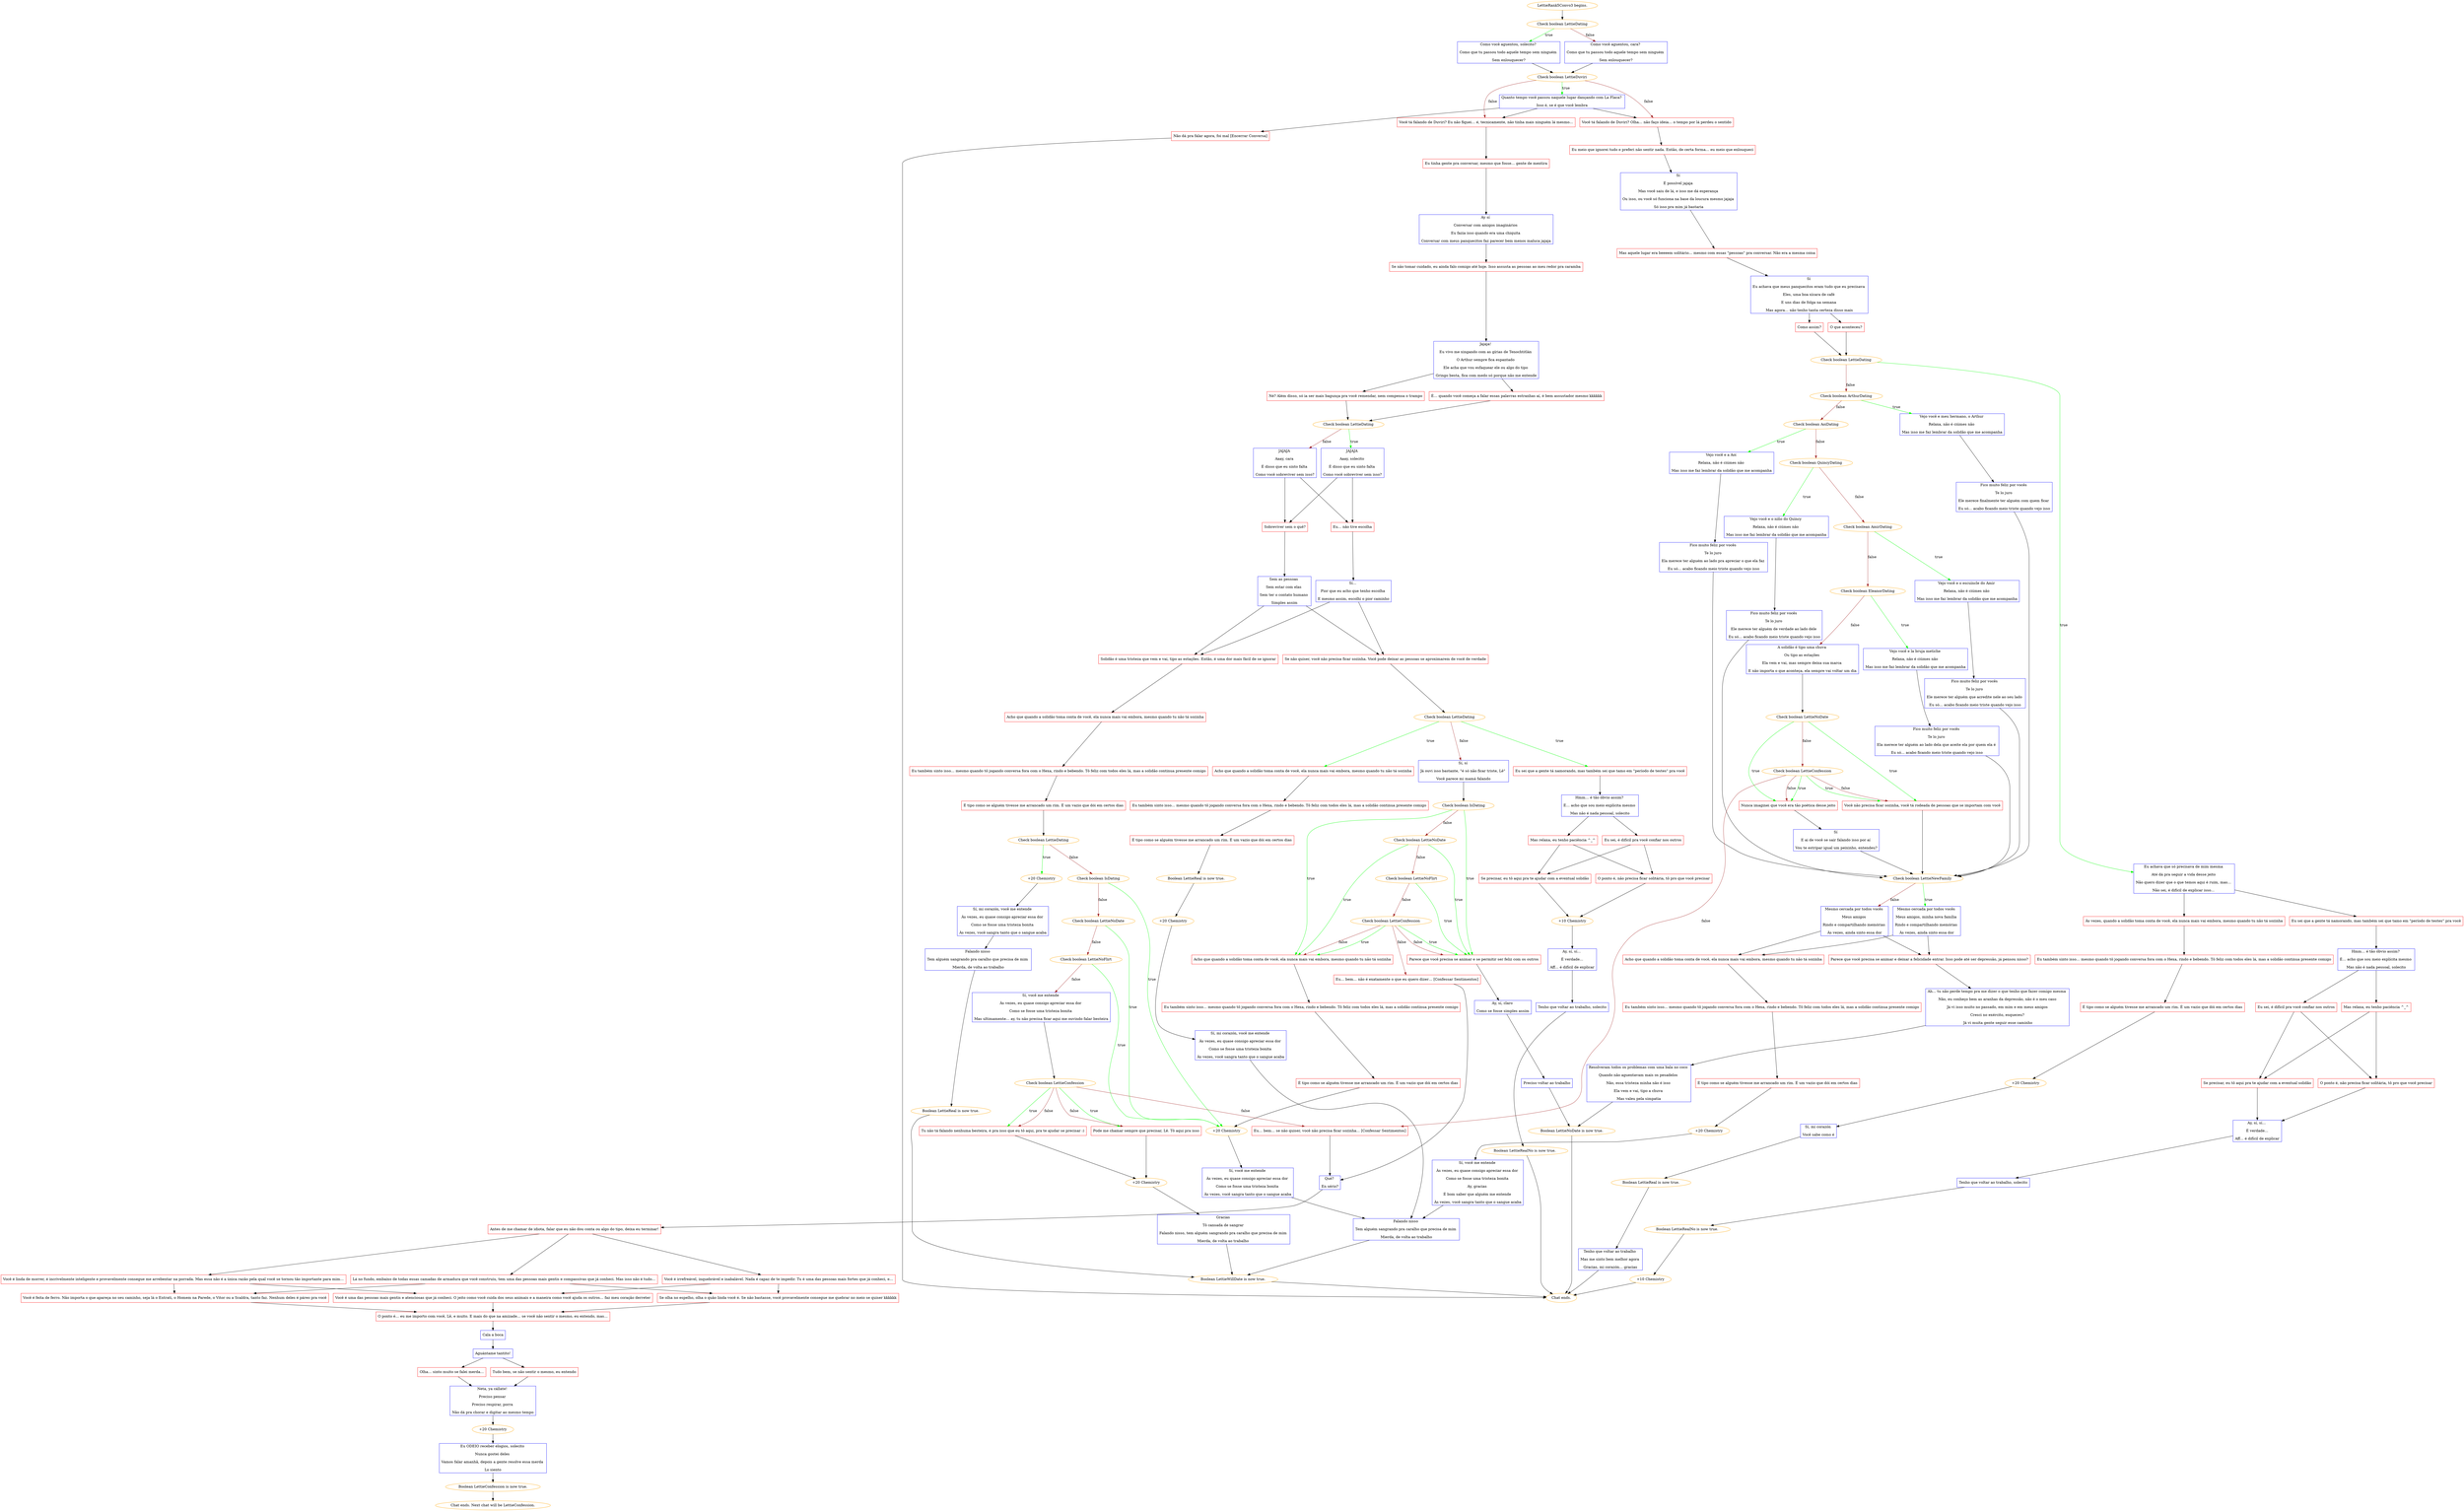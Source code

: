 digraph {
	"LettieRank5Convo3 begins." [color=orange];
		"LettieRank5Convo3 begins." -> j3431786115;
	j3431786115 [label="Check boolean LettieDating",color=orange];
		j3431786115 -> j2286646742 [label=true,color=green];
		j3431786115 -> j4085483465 [label=false,color=brown];
	j2286646742 [label="Como você aguentou, solecito? 
Como que tu passou todo aquele tempo sem ninguém 
Sem enlouquecer?",shape=box,color=blue];
		j2286646742 -> j1513894469;
	j4085483465 [label="Como você aguentou, cara? 
Como que tu passou todo aquele tempo sem ninguém 
Sem enlouquecer?",shape=box,color=blue];
		j4085483465 -> j1513894469;
	j1513894469 [label="Check boolean LettieDuviri",color=orange];
		j1513894469 -> j3099384916 [label=true,color=green];
		j1513894469 -> j943267523 [label=false,color=brown];
		j1513894469 -> j1782517446 [label=false,color=brown];
	j3099384916 [label="Quanto tempo você passou naquele lugar dançando com La Flaca? 
Isso é, se é que você lembra",shape=box,color=blue];
		j3099384916 -> j943267523;
		j3099384916 -> j1782517446;
		j3099384916 -> j310858349;
	j943267523 [label="Você tá falando de Duviri? Olha… não faço ideia… o tempo por lá perdeu o sentido",shape=box,color=red];
		j943267523 -> j61896671;
	j1782517446 [label="Você tá falando de Duviri? Eu não fiquei… é, tecnicamente, não tinha mais ninguém lá mesmo…",shape=box,color=red];
		j1782517446 -> j3892565455;
	j310858349 [label="Não dá pra falar agora, foi mal [Encerrar Conversa]",shape=box,color=red];
		j310858349 -> "Chat ends.";
	j61896671 [label="Eu meio que ignorei tudo e preferi não sentir nada. Então, de certa forma… eu meio que enlouqueci",shape=box,color=red];
		j61896671 -> j49685822;
	j3892565455 [label="Eu tinha gente pra conversar, mesmo que fosse… gente de mentira",shape=box,color=red];
		j3892565455 -> j345202562;
	"Chat ends." [color=orange];
	j49685822 [label="Sí 
É possível jajaja 
Mas você saiu de lá, e isso me dá esperança 
Ou isso, ou você só funciona na base da loucura mesmo jajaja 
Só isso pra mim já bastaria",shape=box,color=blue];
		j49685822 -> j3282901707;
	j345202562 [label="Ay sí 
Conversar com amigos imaginários 
Eu fazia isso quando era uma chiquita 
Conversar com meus panquecitos faz parecer bem menos maluca jajaja",shape=box,color=blue];
		j345202562 -> j1586902061;
	j3282901707 [label="Mas aquele lugar era beeeem solitário… mesmo com essas \"pessoas\" pra conversar. Não era a mesma coisa",shape=box,color=red];
		j3282901707 -> j3519742008;
	j1586902061 [label="Se não tomar cuidado, eu ainda falo comigo até hoje. Isso assusta as pessoas ao meu redor pra caramba",shape=box,color=red];
		j1586902061 -> j1878034709;
	j3519742008 [label="Sí 
Eu achava que meus panquecitos eram tudo que eu precisava 
Eles, uma boa xícara de café 
E uns dias de folga na semana 
Mas agora… não tenho tanta certeza disso mais",shape=box,color=blue];
		j3519742008 -> j3818090843;
		j3519742008 -> j2163796477;
	j1878034709 [label="Jajaja! 
Eu vivo me xingando com as gírias de Tenochtitlán 
O Arthur sempre fica espantado 
Ele acha que vou esfaquear ele ou algo do tipo 
Gringo besta, fica com medo só porque não me entende",shape=box,color=blue];
		j1878034709 -> j2694721514;
		j1878034709 -> j1846616030;
	j3818090843 [label="Como assim?",shape=box,color=red];
		j3818090843 -> j3706178351;
	j2163796477 [label="O que aconteceu?",shape=box,color=red];
		j2163796477 -> j3706178351;
	j2694721514 [label="É… quando você começa a falar essas palavras estranhas aí, é bem assustador mesmo kkkkkk",shape=box,color=red];
		j2694721514 -> j2781908573;
	j1846616030 [label="Né? Além disso, só ia ser mais bagunça pra você remendar, nem compensa o trampo",shape=box,color=red];
		j1846616030 -> j2781908573;
	j3706178351 [label="Check boolean LettieDating",color=orange];
		j3706178351 -> j948011487 [label=true,color=green];
		j3706178351 -> j2058576540 [label=false,color=brown];
	j2781908573 [label="Check boolean LettieDating",color=orange];
		j2781908573 -> j3870410677 [label=true,color=green];
		j2781908573 -> j3098145675 [label=false,color=brown];
	j948011487 [label="Eu achava que só precisava de mim mesma 
Até dá pra seguir a vida desse jeito 
Não quero dizer que o que temos aqui é ruim, mas… 
Não sei, é difícil de explicar isso… ",shape=box,color=blue];
		j948011487 -> j67083645;
		j948011487 -> j3005436182;
	j2058576540 [label="Check boolean ArthurDating",color=orange];
		j2058576540 -> j3855145294 [label=true,color=green];
		j2058576540 -> j737259859 [label=false,color=brown];
	j3870410677 [label="JAJAJA 
Aaay, solecito 
É disso que eu sinto falta 
Como você sobreviver sem isso?",shape=box,color=blue];
		j3870410677 -> j1516739689;
		j3870410677 -> j2127090181;
	j3098145675 [label="JAJAJA 
Aaay, cara 
É disso que eu sinto falta 
Como você sobreviver sem isso?",shape=box,color=blue];
		j3098145675 -> j1516739689;
		j3098145675 -> j2127090181;
	j67083645 [label="Eu sei que a gente tá namorando, mas também sei que tamo em \"período de testes\" pra você",shape=box,color=red];
		j67083645 -> j2815087861;
	j3005436182 [label="Às vezes, quando a solidão toma conta de você, ela nunca mais vai embora, mesmo quando tu não tá sozinha",shape=box,color=red];
		j3005436182 -> j1938276410;
	j3855145294 [label="Vejo você e meu hermano, o Arthur 
Relaxa, não é ciúmes não 
Mas isso me faz lembrar da solidão que me acompanha",shape=box,color=blue];
		j3855145294 -> j19928915;
	j737259859 [label="Check boolean AoiDating",color=orange];
		j737259859 -> j542681610 [label=true,color=green];
		j737259859 -> j3783233695 [label=false,color=brown];
	j1516739689 [label="Sobreviver sem o quê?",shape=box,color=red];
		j1516739689 -> j1264090686;
	j2127090181 [label="Eu… não tive escolha",shape=box,color=red];
		j2127090181 -> j2096366901;
	j2815087861 [label="Hmm… é tão óbvio assim? 
É… acho que sou meio explícita mesmo 
Mas não é nada pessoal, solecito",shape=box,color=blue];
		j2815087861 -> j1339678383;
		j2815087861 -> j2323019399;
	j1938276410 [label="Eu também sinto isso… mesmo quando tô jogando conversa fora com o Hexa, rindo e bebendo. Tô feliz com todos eles lá, mas a solidão continua presente comigo",shape=box,color=red];
		j1938276410 -> j3230497627;
	j19928915 [label="Fico muito feliz por vocês 
Te lo juro 
Ele merece finalmente ter alguém com quem ficar 
Eu só… acabo ficando meio triste quando vejo isso",shape=box,color=blue];
		j19928915 -> j3973502553;
	j542681610 [label="Vejo você e a Aoi 
Relaxa, não é ciúmes não 
Mas isso me faz lembrar da solidão que me acompanha",shape=box,color=blue];
		j542681610 -> j3177843879;
	j3783233695 [label="Check boolean QuincyDating",color=orange];
		j3783233695 -> j3850034787 [label=true,color=green];
		j3783233695 -> j4017564867 [label=false,color=brown];
	j1264090686 [label="Sem as pessoas 
Sem estar com elas 
Sem ter o contato humano 
Simples assim",shape=box,color=blue];
		j1264090686 -> j2278339710;
		j1264090686 -> j2449882498;
	j2096366901 [label="Sí… 
Pior que eu acho que tenho escolha 
E mesmo assim, escolhi o pior caminho",shape=box,color=blue];
		j2096366901 -> j2278339710;
		j2096366901 -> j2449882498;
	j1339678383 [label="Eu sei, é difícil pra você confiar nos outros",shape=box,color=red];
		j1339678383 -> j1786598206;
		j1339678383 -> j1269009738;
	j2323019399 [label="Mas relaxa, eu tenho paciência ^_^",shape=box,color=red];
		j2323019399 -> j1786598206;
		j2323019399 -> j1269009738;
	j3230497627 [label="É tipo como se alguém tivesse me arrancado um rim. É um vazio que dói em certos dias",shape=box,color=red];
		j3230497627 -> j376210135;
	j3973502553 [label="Check boolean LettieNewFamily",color=orange];
		j3973502553 -> j3983410670 [label=true,color=green];
		j3973502553 -> j2175550611 [label=false,color=brown];
	j3177843879 [label="Fico muito feliz por vocês 
Te lo juro 
Ela merece ter alguém ao lado pra apreciar o que ela faz 
Eu só… acabo ficando meio triste quando vejo isso",shape=box,color=blue];
		j3177843879 -> j3973502553;
	j3850034787 [label="Vejo você e o niño do Quincy 
Relaxa, não é ciúmes não 
Mas isso me faz lembrar da solidão que me acompanha",shape=box,color=blue];
		j3850034787 -> j3191233552;
	j4017564867 [label="Check boolean AmirDating",color=orange];
		j4017564867 -> j3870597156 [label=true,color=green];
		j4017564867 -> j3605870994 [label=false,color=brown];
	j2278339710 [label="Solidão é uma tristeza que vem e vai, tipo as estações. Então, é uma dor mais fácil de se ignorar",shape=box,color=red];
		j2278339710 -> j3027683038;
	j2449882498 [label="Se não quiser, você não precisa ficar sozinha. Você pode deixar as pessoas se aproximarem de você de verdade",shape=box,color=red];
		j2449882498 -> j2887806631;
	j1786598206 [label="Se precisar, eu tô aqui pra te ajudar com a eventual solidão",shape=box,color=red];
		j1786598206 -> j1364687856;
	j1269009738 [label="O ponto é, não precisa ficar solitária, tô pro que você precisar",shape=box,color=red];
		j1269009738 -> j1364687856;
	j376210135 [label="+20 Chemistry",color=orange];
		j376210135 -> j1700204748;
	j3983410670 [label="Mesmo cercada por todos vocês 
Meus amigos, minha nova família 
Rindo e compartilhando memórias 
Às vezes, ainda sinto essa dor",shape=box,color=blue];
		j3983410670 -> j207755779;
		j3983410670 -> j1463149609;
	j2175550611 [label="Mesmo cercada por todos vocês 
Meus amigos 
Rindo e compartilhando memórias 
Às vezes, ainda sinto essa dor",shape=box,color=blue];
		j2175550611 -> j207755779;
		j2175550611 -> j1463149609;
	j3191233552 [label="Fico muito feliz por vocês 
Te lo juro 
Ele merece ter alguém de verdade ao lado dele 
Eu só… acabo ficando meio triste quando vejo isso",shape=box,color=blue];
		j3191233552 -> j3973502553;
	j3870597156 [label="Vejo você e o escuincle do Amir 
Relaxa, não é ciúmes não 
Mas isso me faz lembrar da solidão que me acompanha",shape=box,color=blue];
		j3870597156 -> j1833908379;
	j3605870994 [label="Check boolean EleanorDating",color=orange];
		j3605870994 -> j1305118254 [label=true,color=green];
		j3605870994 -> j2559524917 [label=false,color=brown];
	j3027683038 [label="Acho que quando a solidão toma conta de você, ela nunca mais vai embora, mesmo quando tu não tá sozinha",shape=box,color=red];
		j3027683038 -> j1711353571;
	j2887806631 [label="Check boolean LettieDating",color=orange];
		j2887806631 -> j393012565 [label=true,color=green];
		j2887806631 -> j2963440283 [label=true,color=green];
		j2887806631 -> j3445134910 [label=false,color=brown];
	j1364687856 [label="Ay, sí, sí… 
É verdade…
Aff… é difícil de explicar",shape=box,color=blue];
		j1364687856 -> j4006732600;
	j1700204748 [label="Sí, mi corazón 
Você sabe como é",shape=box,color=blue];
		j1700204748 -> j378115768;
	j207755779 [label="Acho que quando a solidão toma conta de você, ela nunca mais vai embora, mesmo quando tu não tá sozinha",shape=box,color=red];
		j207755779 -> j3058051483;
	j1463149609 [label="Parece que você precisa se animar e deixar a felicidade entrar. Isso pode até ser depressão, já pensou nisso?",shape=box,color=red];
		j1463149609 -> j514213762;
	j1833908379 [label="Fico muito feliz por vocês 
Te lo juro 
Ele merece ter alguém que acredite nele ao seu lado 
Eu só… acabo ficando meio triste quando vejo isso",shape=box,color=blue];
		j1833908379 -> j3973502553;
	j1305118254 [label="Vejo você e la bruja metiche 
Relaxa, não é ciúmes não 
Mas isso me faz lembrar da solidão que me acompanha",shape=box,color=blue];
		j1305118254 -> j439846633;
	j2559524917 [label="A solidão é tipo uma chuva 
Ou tipo as estações 
Ela vem e vai, mas sempre deixa sua marca 
E não importa o que aconteça, ela sempre vai voltar um dia",shape=box,color=blue];
		j2559524917 -> j2778667326;
	j1711353571 [label="Eu também sinto isso… mesmo quando tô jogando conversa fora com o Hexa, rindo e bebendo. Tô feliz com todos eles lá, mas a solidão continua presente comigo",shape=box,color=red];
		j1711353571 -> j2411832019;
	j393012565 [label="Eu sei que a gente tá namorando, mas também sei que tamo em \"período de testes\" pra você",shape=box,color=red];
		j393012565 -> j1153489258;
	j2963440283 [label="Acho que quando a solidão toma conta de você, ela nunca mais vai embora, mesmo quando tu não tá sozinha",shape=box,color=red];
		j2963440283 -> j3394387780;
	j3445134910 [label="Sí, sí 
Já ouvi isso bastante, \"é só não ficar triste, Lê\" 
Você parece mi mamá falando",shape=box,color=blue];
		j3445134910 -> j2867204249;
	j4006732600 [label="Tenho que voltar ao trabalho, solecito",shape=box,color=blue];
		j4006732600 -> j1620244087;
	j378115768 [label="Boolean LettieReal is now true.",color=orange];
		j378115768 -> j577432829;
	j3058051483 [label="Eu também sinto isso… mesmo quando tô jogando conversa fora com o Hexa, rindo e bebendo. Tô feliz com todos eles lá, mas a solidão continua presente comigo",shape=box,color=red];
		j3058051483 -> j3959492600;
	j514213762 [label="Ah… tu não perde tempo pra me dizer o que tenho que fazer comigo mesma 
 Não, eu conheço bem as aranhas da depressão, não é o meu caso 
 Já vi isso muito no passado, em mim e em meus amigos 
 Cresci no exército, esqueceu? 
 Já vi muita gente seguir esse caminho",shape=box,color=blue];
		j514213762 -> j1749988825;
	j439846633 [label="Fico muito feliz por vocês 
Te lo juro 
Ela merece ter alguém ao lado dela que aceite ela por quem ela é 
Eu só… acabo ficando meio triste quando vejo isso",shape=box,color=blue];
		j439846633 -> j3973502553;
	j2778667326 [label="Check boolean LettieNoDate",color=orange];
		j2778667326 -> j2475736265 [label=true,color=green];
		j2778667326 -> j4172543948 [label=true,color=green];
		j2778667326 -> j2278430672 [label=false,color=brown];
	j2411832019 [label="É tipo como se alguém tivesse me arrancado um rim. É um vazio que dói em certos dias",shape=box,color=red];
		j2411832019 -> j3752408098;
	j1153489258 [label="Hmm… é tão óbvio assim? 
É… acho que sou meio explícita mesmo 
Mas não é nada pessoal, solecito",shape=box,color=blue];
		j1153489258 -> j1406213871;
		j1153489258 -> j3193674553;
	j3394387780 [label="Eu também sinto isso… mesmo quando tô jogando conversa fora com o Hexa, rindo e bebendo. Tô feliz com todos eles lá, mas a solidão continua presente comigo",shape=box,color=red];
		j3394387780 -> j3678110415;
	j2867204249 [label="Check boolean IsDating",color=orange];
		j2867204249 -> j3868535105 [label=true,color=green];
		j2867204249 -> j3304423061 [label=true,color=green];
		j2867204249 -> j2718353565 [label=false,color=brown];
	j1620244087 [label="Boolean LettieRealNo is now true.",color=orange];
		j1620244087 -> j1933300832;
	j577432829 [label="Tenho que voltar ao trabalho 
Mas me sinto bem melhor agora 
Gracias, mi corazón… gracias",shape=box,color=blue];
		j577432829 -> "Chat ends.";
	j3959492600 [label="É tipo como se alguém tivesse me arrancado um rim. É um vazio que dói em certos dias",shape=box,color=red];
		j3959492600 -> j3447592265;
	j1749988825 [label="Resolveram todos os problemas com uma bala no coco 
Quando não aguentavam mais os pesadelos 
Não, essa tristeza minha não é isso 
Ela vem e vai, tipo a chuva 
Mas valeu pela simpatia",shape=box,color=blue];
		j1749988825 -> j2703113057;
	j2475736265 [label="Você não precisa ficar sozinha, você tá rodeada de pessoas que se importam com você",shape=box,color=red];
		j2475736265 -> j3973502553;
	j4172543948 [label="Nunca imaginei que você era tão poética desse jeito",shape=box,color=red];
		j4172543948 -> j691084554;
	j2278430672 [label="Check boolean LettieConfession",color=orange];
		j2278430672 -> j2475736265 [label=true,color=green];
		j2278430672 -> j4172543948 [label=true,color=green];
		j2278430672 -> j2475736265 [label=false,color=brown];
		j2278430672 -> j4172543948 [label=false,color=brown];
		j2278430672 -> j2220836087 [label=false,color=brown];
	j3752408098 [label="Check boolean LettieDating",color=orange];
		j3752408098 -> j978948335 [label=true,color=green];
		j3752408098 -> j2246228205 [label=false,color=brown];
	j1406213871 [label="Eu sei, é difícil pra você confiar nos outros",shape=box,color=red];
		j1406213871 -> j4031075463;
		j1406213871 -> j3683449493;
	j3193674553 [label="Mas relaxa, eu tenho paciência ^_^",shape=box,color=red];
		j3193674553 -> j4031075463;
		j3193674553 -> j3683449493;
	j3678110415 [label="É tipo como se alguém tivesse me arrancado um rim. É um vazio que dói em certos dias",shape=box,color=red];
		j3678110415 -> j3939507496;
	j3868535105 [label="Parece que você precisa se animar e se permitir ser feliz com os outros",shape=box,color=red];
		j3868535105 -> j1682782059;
	j3304423061 [label="Acho que quando a solidão toma conta de você, ela nunca mais vai embora, mesmo quando tu não tá sozinha",shape=box,color=red];
		j3304423061 -> j1663443964;
	j2718353565 [label="Check boolean LettieNoDate",color=orange];
		j2718353565 -> j3868535105 [label=true,color=green];
		j2718353565 -> j3304423061 [label=true,color=green];
		j2718353565 -> j3116160337 [label=false,color=brown];
	j1933300832 [label="+10 Chemistry",color=orange];
		j1933300832 -> "Chat ends.";
	j3447592265 [label="+20 Chemistry",color=orange];
		j3447592265 -> j3598890491;
	j2703113057 [label="Boolean LettieNoDate is now true.",color=orange];
		j2703113057 -> "Chat ends.";
	j691084554 [label="Sí 
E ai de você se sair falando isso por aí 
Vou te estripar igual um peixinho, entendeu?",shape=box,color=blue];
		j691084554 -> j3973502553;
	j2220836087 [label="Eu… bem… se não quiser, você não precisa ficar sozinha… [Confessar Sentimentos]",shape=box,color=red];
		j2220836087 -> j4226563353;
	j978948335 [label="+20 Chemistry",color=orange];
		j978948335 -> j3510854149;
	j2246228205 [label="Check boolean IsDating",color=orange];
		j2246228205 -> j29618273 [label=true,color=green];
		j2246228205 -> j2281631822 [label=false,color=brown];
	j4031075463 [label="Se precisar, eu tô aqui pra te ajudar com a eventual solidão",shape=box,color=red];
		j4031075463 -> j998813767;
	j3683449493 [label="O ponto é, não precisa ficar solitária, tô pro que você precisar",shape=box,color=red];
		j3683449493 -> j998813767;
	j3939507496 [label="Boolean LettieReal is now true.",color=orange];
		j3939507496 -> j497396769;
	j1682782059 [label="Ay, sí, claro 
Como se fosse simples assim",shape=box,color=blue];
		j1682782059 -> j156381900;
	j1663443964 [label="Eu também sinto isso… mesmo quando tô jogando conversa fora com o Hexa, rindo e bebendo. Tô feliz com todos eles lá, mas a solidão continua presente comigo",shape=box,color=red];
		j1663443964 -> j3089655203;
	j3116160337 [label="Check boolean LettieNoFlirt",color=orange];
		j3116160337 -> j3868535105 [label=true,color=green];
		j3116160337 -> j129282513 [label=false,color=brown];
	j3598890491 [label="Sí, você me entende 
Às vezes, eu quase consigo apreciar essa dor 
Como se fosse uma tristeza bonita 
Ay, gracias 
É bom saber que alguém me entende 
Às vezes, você sangra tanto que o sangue acaba",shape=box,color=blue];
		j3598890491 -> j62918772;
	j4226563353 [label="Qué? 
En sério?",shape=box,color=blue];
		j4226563353 -> j2012492074;
	j3510854149 [label="Sí, mi corazón, você me entende 
Às vezes, eu quase consigo apreciar essa dor 
Como se fosse uma tristeza bonita 
Às vezes, você sangra tanto que o sangue acaba",shape=box,color=blue];
		j3510854149 -> j198814003;
	j29618273 [label="+20 Chemistry",color=orange];
		j29618273 -> j2508409046;
	j2281631822 [label="Check boolean LettieNoDate",color=orange];
		j2281631822 -> j29618273 [label=true,color=green];
		j2281631822 -> j3390040892 [label=false,color=brown];
	j998813767 [label="+10 Chemistry",color=orange];
		j998813767 -> j3066151258;
	j497396769 [label="+20 Chemistry",color=orange];
		j497396769 -> j3248917147;
	j156381900 [label="Preciso voltar ao trabalho",shape=box,color=blue];
		j156381900 -> j2703113057;
	j3089655203 [label="É tipo como se alguém tivesse me arrancado um rim. É um vazio que dói em certos dias",shape=box,color=red];
		j3089655203 -> j29618273;
	j129282513 [label="Check boolean LettieConfession",color=orange];
		j129282513 -> j3868535105 [label=true,color=green];
		j129282513 -> j3304423061 [label=true,color=green];
		j129282513 -> j3868535105 [label=false,color=brown];
		j129282513 -> j3304423061 [label=false,color=brown];
		j129282513 -> j2452441317 [label=false,color=brown];
	j62918772 [label="Falando nisso 
Tem alguém sangrando pra caralho que precisa de mim 
Mierda, de volta ao trabalho",shape=box,color=blue];
		j62918772 -> j2129367046;
	j2012492074 [label="Antes de me chamar de idiota, falar que eu não dou conta ou algo do tipo, deixa eu terminar!",shape=box,color=red];
		j2012492074 -> j80984899;
		j2012492074 -> j3760561374;
		j2012492074 -> j2198993035;
	j198814003 [label="Falando nisso 
Tem alguém sangrando pra caralho que precisa de mim 
Mierda, de volta ao trabalho",shape=box,color=blue];
		j198814003 -> j2414187082;
	j2508409046 [label="Sí, você me entende 
Às vezes, eu quase consigo apreciar essa dor 
Como se fosse uma tristeza bonita 
Às vezes, você sangra tanto que o sangue acaba",shape=box,color=blue];
		j2508409046 -> j62918772;
	j3390040892 [label="Check boolean LettieNoFlirt",color=orange];
		j3390040892 -> j29618273 [label=true,color=green];
		j3390040892 -> j3580902597 [label=false,color=brown];
	j3066151258 [label="Ay, sí, sí… 
É verdade…
Aff… é difícil de explicar",shape=box,color=blue];
		j3066151258 -> j3715201384;
	j3248917147 [label="Sí, mi corazón, você me entende 
Às vezes, eu quase consigo apreciar essa dor 
Como se fosse uma tristeza bonita 
Às vezes, você sangra tanto que o sangue acaba",shape=box,color=blue];
		j3248917147 -> j62918772;
	j2452441317 [label="Eu… bem… não é exatamente o que eu quero dizer… [Confessar Sentimentos]",shape=box,color=red];
		j2452441317 -> j4226563353;
	j2129367046 [label="Boolean LettieWillDate is now true.",color=orange];
		j2129367046 -> "Chat ends.";
	j80984899 [label="Você é linda de morrer, é incrivelmente inteligente e provavelmente consegue me arrebentar na porrada. Mas essa não é a única razão pela qual você se tornou tão importante para mim…",shape=box,color=red];
		j80984899 -> j3618982540;
		j80984899 -> j2140540822;
	j3760561374 [label="Lá no fundo, embaixo de todas essas camadas de armadura que você construiu, tem uma das pessoas mais gentis e compassivas que já conheci. Mas isso não é tudo…",shape=box,color=red];
		j3760561374 -> j4146724559;
		j3760561374 -> j2140540822;
	j2198993035 [label="Você é irrefreável, inquebrável e inabalável. Nada é capaz de te impedir. Tu é uma das pessoas mais fortes que já conheci, e…",shape=box,color=red];
		j2198993035 -> j4146724559;
		j2198993035 -> j3618982540;
	j2414187082 [label="Boolean LettieReal is now true.",color=orange];
		j2414187082 -> j2129367046;
	j3580902597 [label="Sí, você me entende 
Às vezes, eu quase consigo apreciar essa dor 
Como se fosse uma tristeza bonita 
Mas ultimamente… ay, tu não precisa ficar aqui me ouvindo falar besteira",shape=box,color=blue];
		j3580902597 -> j742488399;
	j3715201384 [label="Tenho que voltar ao trabalho, solecito",shape=box,color=blue];
		j3715201384 -> j1195005912;
	j3618982540 [label="Você é uma das pessoas mais gentis e atenciosas que já conheci. O jeito como você cuida dos seus animais e a maneira como você ajuda os outros… faz meu coração derreter",shape=box,color=red];
		j3618982540 -> j3242928844;
	j2140540822 [label="Você é feita de ferro. Não importa o que apareça no seu caminho, seja lá o Entrati, o Homem na Parede, o Vitor ou a Scaldra, tanto faz. Nenhum deles é páreo pra você",shape=box,color=red];
		j2140540822 -> j3242928844;
	j4146724559 [label="Se olha no espelho, olha o quão linda você é. Se não bastasse, você provavelmente consegue me quebrar no meio se quiser kkkkkk",shape=box,color=red];
		j4146724559 -> j3242928844;
	j742488399 [label="Check boolean LettieConfession",color=orange];
		j742488399 -> j191276956 [label=true,color=green];
		j742488399 -> j2195623784 [label=true,color=green];
		j742488399 -> j191276956 [label=false,color=brown];
		j742488399 -> j2195623784 [label=false,color=brown];
		j742488399 -> j2220836087 [label=false,color=brown];
	j1195005912 [label="Boolean LettieRealNo is now true.",color=orange];
		j1195005912 -> "Chat ends.";
	j3242928844 [label="O ponto é… eu me importo com você, Lê, e muito. E mais do que na amizade… se você não sentir o mesmo, eu entendo, mas…",shape=box,color=red];
		j3242928844 -> j3752267435;
	j191276956 [label="Pode me chamar sempre que precisar, Lê. Tô aqui pra isso",shape=box,color=red];
		j191276956 -> j4108565038;
	j2195623784 [label="Tu não tá falando nenhuma besteira, é pra isso que eu tô aqui, pra te ajudar se precisar :)",shape=box,color=red];
		j2195623784 -> j4108565038;
	j3752267435 [label="Cala a boca",shape=box,color=blue];
		j3752267435 -> j2697557066;
	j4108565038 [label="+20 Chemistry",color=orange];
		j4108565038 -> j3777091513;
	j2697557066 [label="Aguántame tantito!",shape=box,color=blue];
		j2697557066 -> j4160314165;
		j2697557066 -> j3971885162;
	j3777091513 [label="Gracias 
Tô cansada de sangrar 
Falando nisso, tem alguém sangrando pra caralho que precisa de mim 
Mierda, de volta ao trabalho ",shape=box,color=blue];
		j3777091513 -> j2129367046;
	j4160314165 [label="Olha… sinto muito se falei merda…",shape=box,color=red];
		j4160314165 -> j3204570362;
	j3971885162 [label="Tudo bem, se não sentir o mesmo, eu entendo",shape=box,color=red];
		j3971885162 -> j3204570362;
	j3204570362 [label="Neta, ya cállate! 
Preciso pensar 
Preciso respirar, porra 
Não dá pra chorar e digitar ao mesmo tempo",shape=box,color=blue];
		j3204570362 -> j2754096430;
	j2754096430 [label="+20 Chemistry",color=orange];
		j2754096430 -> j3816284524;
	j3816284524 [label="Eu ODEIO receber elogios, solecito 
Nunca gostei deles 
Vamos falar amanhã, depois a gente resolve essa merda 
Lo siento",shape=box,color=blue];
		j3816284524 -> j2564553015;
	j2564553015 [label="Boolean LettieConfession is now true.",color=orange];
		j2564553015 -> "Chat ends. Next chat will be LettieConfession.";
	"Chat ends. Next chat will be LettieConfession." [color=orange];
}